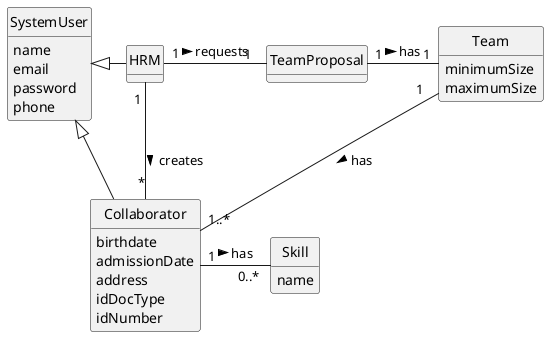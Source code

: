 @startuml
skinparam monochrome true
skinparam packageStyle rectangle
skinparam shadowing false


skinparam classAttributeIconSize 0

hide circle
hide methods

class HRM {

}

class SystemUser {
    name
    email
    password
    phone

}

class Collaborator {
    birthdate
    admissionDate
    address
    idDocType
    idNumber
}

class TeamProposal {
}

class Team {
minimumSize
maximumSize

}

class Skill {
    name
}

HRM "1 " - "*" Collaborator : creates >
HRM "1" - "1  " TeamProposal : requests >
TeamProposal "1 " - "1" Team: has >
Team "1  " -- "1..*                  " Collaborator: has >
Collaborator "1 " - "0..* " Skill : has >
SystemUser <|- HRM
SystemUser <|-- Collaborator

@enduml
